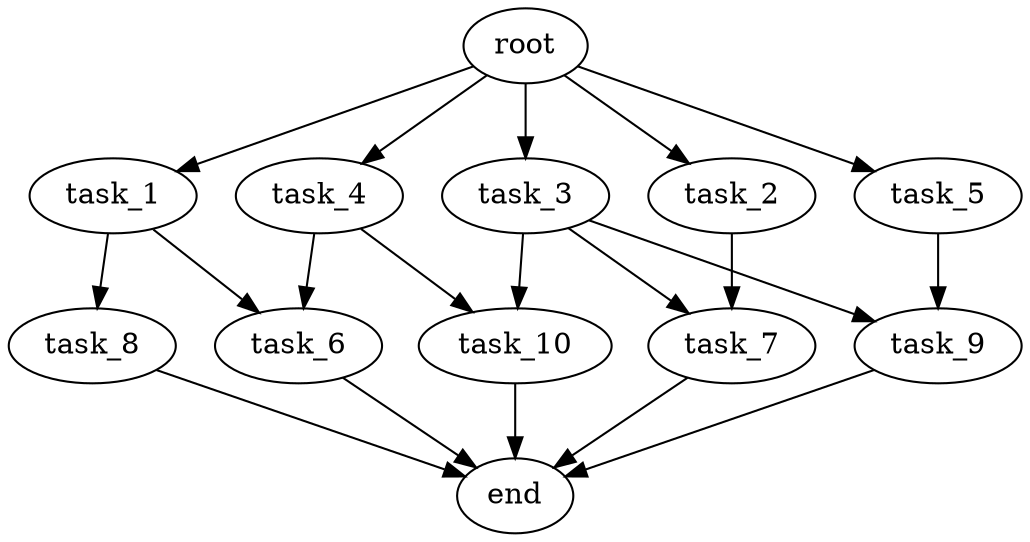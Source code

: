 digraph G {
  root [size="0.000000e+00"];
  task_1 [size="1.433461e+10"];
  task_2 [size="6.602464e+10"];
  task_3 [size="2.211206e+10"];
  task_4 [size="3.005709e+10"];
  task_5 [size="6.105154e+09"];
  task_6 [size="9.485254e+10"];
  task_7 [size="8.797259e+10"];
  task_8 [size="9.115865e+10"];
  task_9 [size="6.260305e+10"];
  task_10 [size="4.272579e+10"];
  end [size="0.000000e+00"];

  root -> task_1 [size="1.000000e-12"];
  root -> task_2 [size="1.000000e-12"];
  root -> task_3 [size="1.000000e-12"];
  root -> task_4 [size="1.000000e-12"];
  root -> task_5 [size="1.000000e-12"];
  task_1 -> task_6 [size="4.742627e+08"];
  task_1 -> task_8 [size="9.115865e+08"];
  task_2 -> task_7 [size="4.398630e+08"];
  task_3 -> task_7 [size="4.398630e+08"];
  task_3 -> task_9 [size="3.130153e+08"];
  task_3 -> task_10 [size="2.136289e+08"];
  task_4 -> task_6 [size="4.742627e+08"];
  task_4 -> task_10 [size="2.136289e+08"];
  task_5 -> task_9 [size="3.130153e+08"];
  task_6 -> end [size="1.000000e-12"];
  task_7 -> end [size="1.000000e-12"];
  task_8 -> end [size="1.000000e-12"];
  task_9 -> end [size="1.000000e-12"];
  task_10 -> end [size="1.000000e-12"];
}
